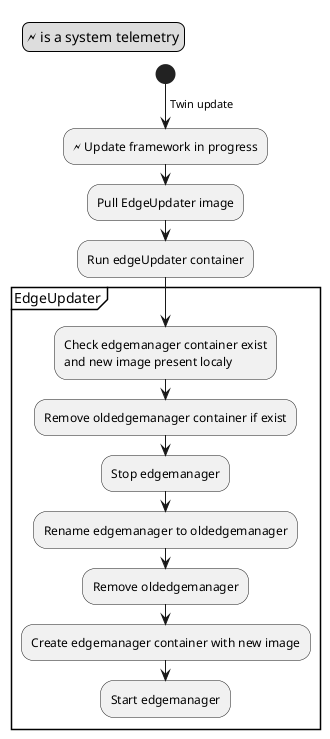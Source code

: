 @startuml
legend top left
🗲 is a system telemetry
endlegend

start
-> Twin update;
:🗲 Update framework in progress;
:Pull EdgeUpdater image;
:Run edgeUpdater container;

partition EdgeUpdater {
    :Check edgemanager container exist
    and new image present localy;
    :Remove oldedgemanager container if exist;
    :Stop edgemanager;
    :Rename edgemanager to oldedgemanager;
    :Remove oldedgemanager;
    :Create edgemanager container with new image;
    :Start edgemanager;
}
@enduml
